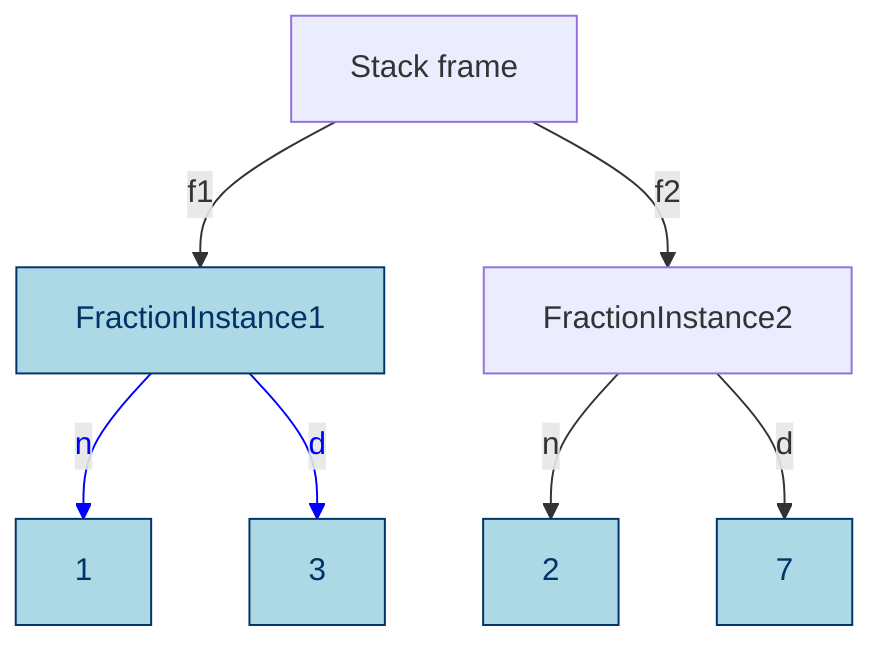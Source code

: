 graph TD;
     A[Stack frame]-- f1 -->B[FractionInstance1]:::imm
     B-- n -->1:::imm
     B-- d -->3:::imm
     A-- f2 -->D[FractionInstance2]
     D-- n -->2:::imm
     D-- d -->7:::imm
     classDef imm fill:#ADD8E6,stroke:#003366,stroke-width:1px,color:#003366;
     linkStyle 1,2 stroke:#00f,stroke-width:1px,color:blue;